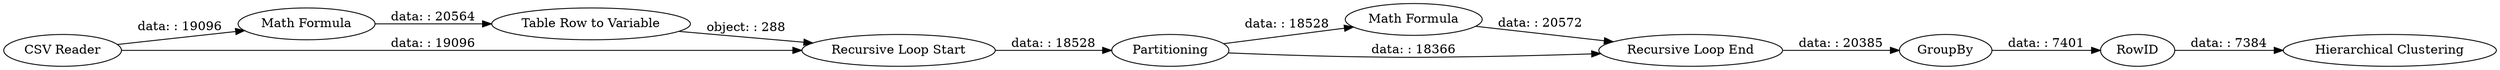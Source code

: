 digraph {
	"6039509907568946537_3" [label="CSV Reader"]
	"6039509907568946537_4" [label="Math Formula"]
	"6039509907568946537_37" [label="Math Formula"]
	"6039509907568946537_7" [label="Table Row to Variable"]
	"6039509907568946537_28" [label=Partitioning]
	"6039509907568946537_36" [label=GroupBy]
	"6039509907568946537_35" [label=RowID]
	"6039509907568946537_34" [label="Hierarchical Clustering"]
	"6039509907568946537_33" [label="Recursive Loop End"]
	"6039509907568946537_32" [label="Recursive Loop Start"]
	"6039509907568946537_4" -> "6039509907568946537_7" [label="data: : 20564"]
	"6039509907568946537_3" -> "6039509907568946537_4" [label="data: : 19096"]
	"6039509907568946537_35" -> "6039509907568946537_34" [label="data: : 7384"]
	"6039509907568946537_36" -> "6039509907568946537_35" [label="data: : 7401"]
	"6039509907568946537_32" -> "6039509907568946537_28" [label="data: : 18528"]
	"6039509907568946537_28" -> "6039509907568946537_37" [label="data: : 18528"]
	"6039509907568946537_33" -> "6039509907568946537_36" [label="data: : 20385"]
	"6039509907568946537_37" -> "6039509907568946537_33" [label="data: : 20572"]
	"6039509907568946537_7" -> "6039509907568946537_32" [label="object: : 288"]
	"6039509907568946537_3" -> "6039509907568946537_32" [label="data: : 19096"]
	"6039509907568946537_28" -> "6039509907568946537_33" [label="data: : 18366"]
	rankdir=LR
}
